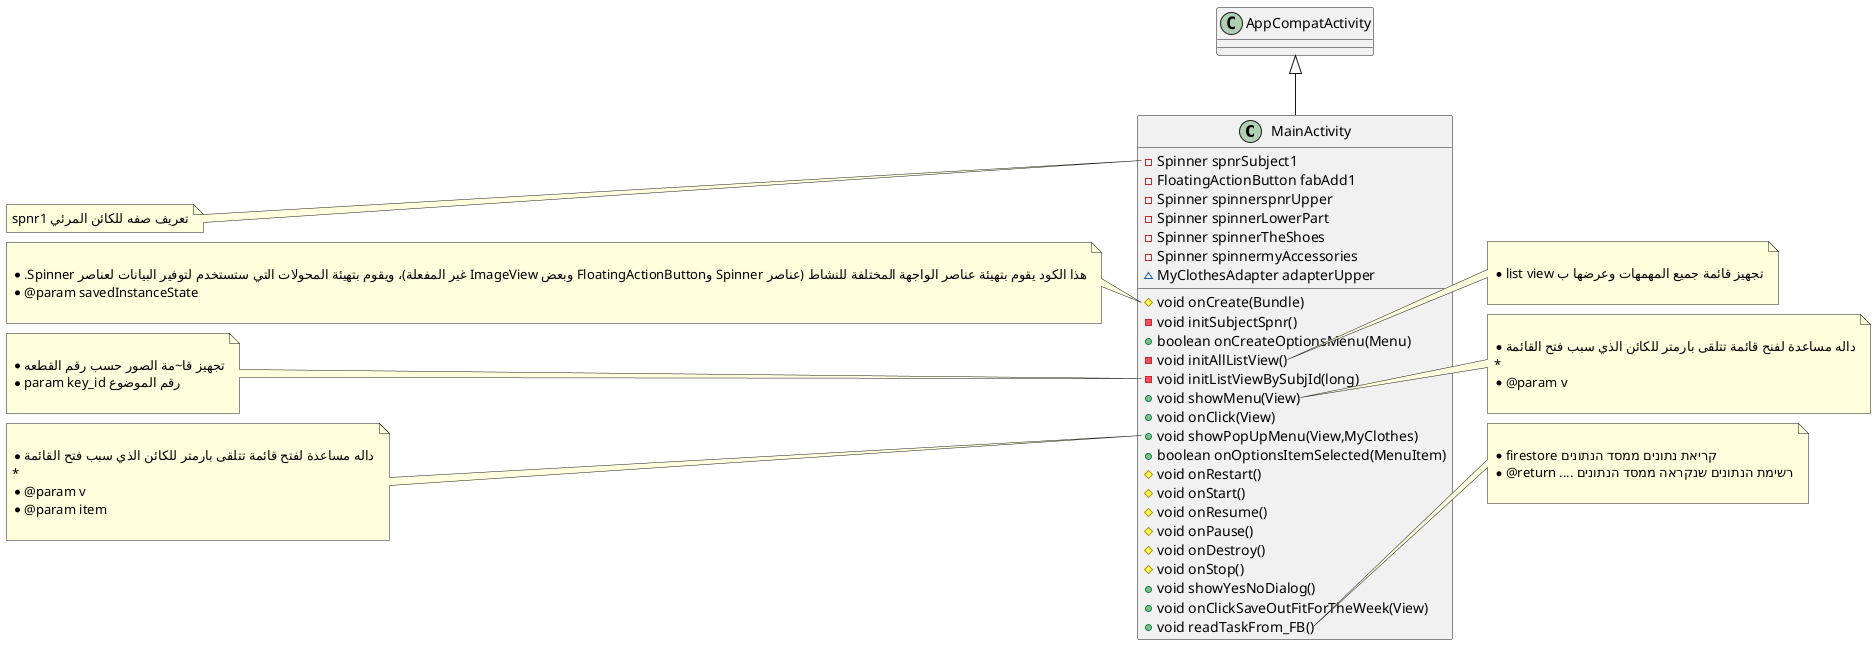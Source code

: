 @startuml
class MainActivity {
- Spinner spnrSubject1
- FloatingActionButton fabAdd1
- Spinner spinnerspnrUpper
- Spinner spinnerLowerPart
- Spinner spinnerTheShoes
- Spinner spinnermyAccessories
~ MyClothesAdapter adapterUpper
# void onCreate(Bundle)
- void initSubjectSpnr()
+ boolean onCreateOptionsMenu(Menu)
- void initAllListView()
- void initListViewBySubjId(long)
+ void showMenu(View)
+ void onClick(View)
+ void showPopUpMenu(View,MyClothes)
+ boolean onOptionsItemSelected(MenuItem)
# void onRestart()
# void onStart()
# void onResume()
# void onPause()
# void onDestroy()
# void onStop()
+ void showYesNoDialog()
+ void onClickSaveOutFitForTheWeek(View)
+ void readTaskFrom_FB()
}
note left of MainActivity::spnrSubject1
spnr1 تعريف صفه للكائن المرئي
end note

note left of MainActivity::onCreate(Bundle)

     *هذا الكود يقوم بتهيئة عناصر الواجهة المختلفة للنشاط (عناصر Spinner وFloatingActionButton وبعض ImageView غير المفعلة)، ويقوم بتهيئة المحولات التي ستستخدم لتوفير البيانات لعناصر Spinner.
     * @param savedInstanceState
     
end note
note right of MainActivity::initAllListView()

     * تجهيز قائمة جميع المهمهات وعرضها ب list view
     
end note
note left of MainActivity::initListViewBySubjId(long)

         * تجهيز قا~مة الصور حسب رقم القطعه
         * رقم الموضوع param key_id
         
end note
note right of MainActivity::showMenu(View)

         * داله مساعدة لفنح قائمة تتلقى بارمتر للكائن الذي سبب فتح القائمة
         *
         * @param v
         
end note
note left of MainActivity::showPopUpMenu(View,MyClothes)

         * داله مساعدة لفتح قائمة تتلقى بارمتر للكائن الذي سبب فتح القائمة
         *
         * @param v
         * @param item
         
end note
note right of MainActivity::readTaskFrom_FB()

     *  קריאת נתונים ממסד הנתונים firestore
     * @return .... רשימת הנתונים שנקראה ממסד הנתונים
     
end note



AppCompatActivity <|-- MainActivity
@enduml